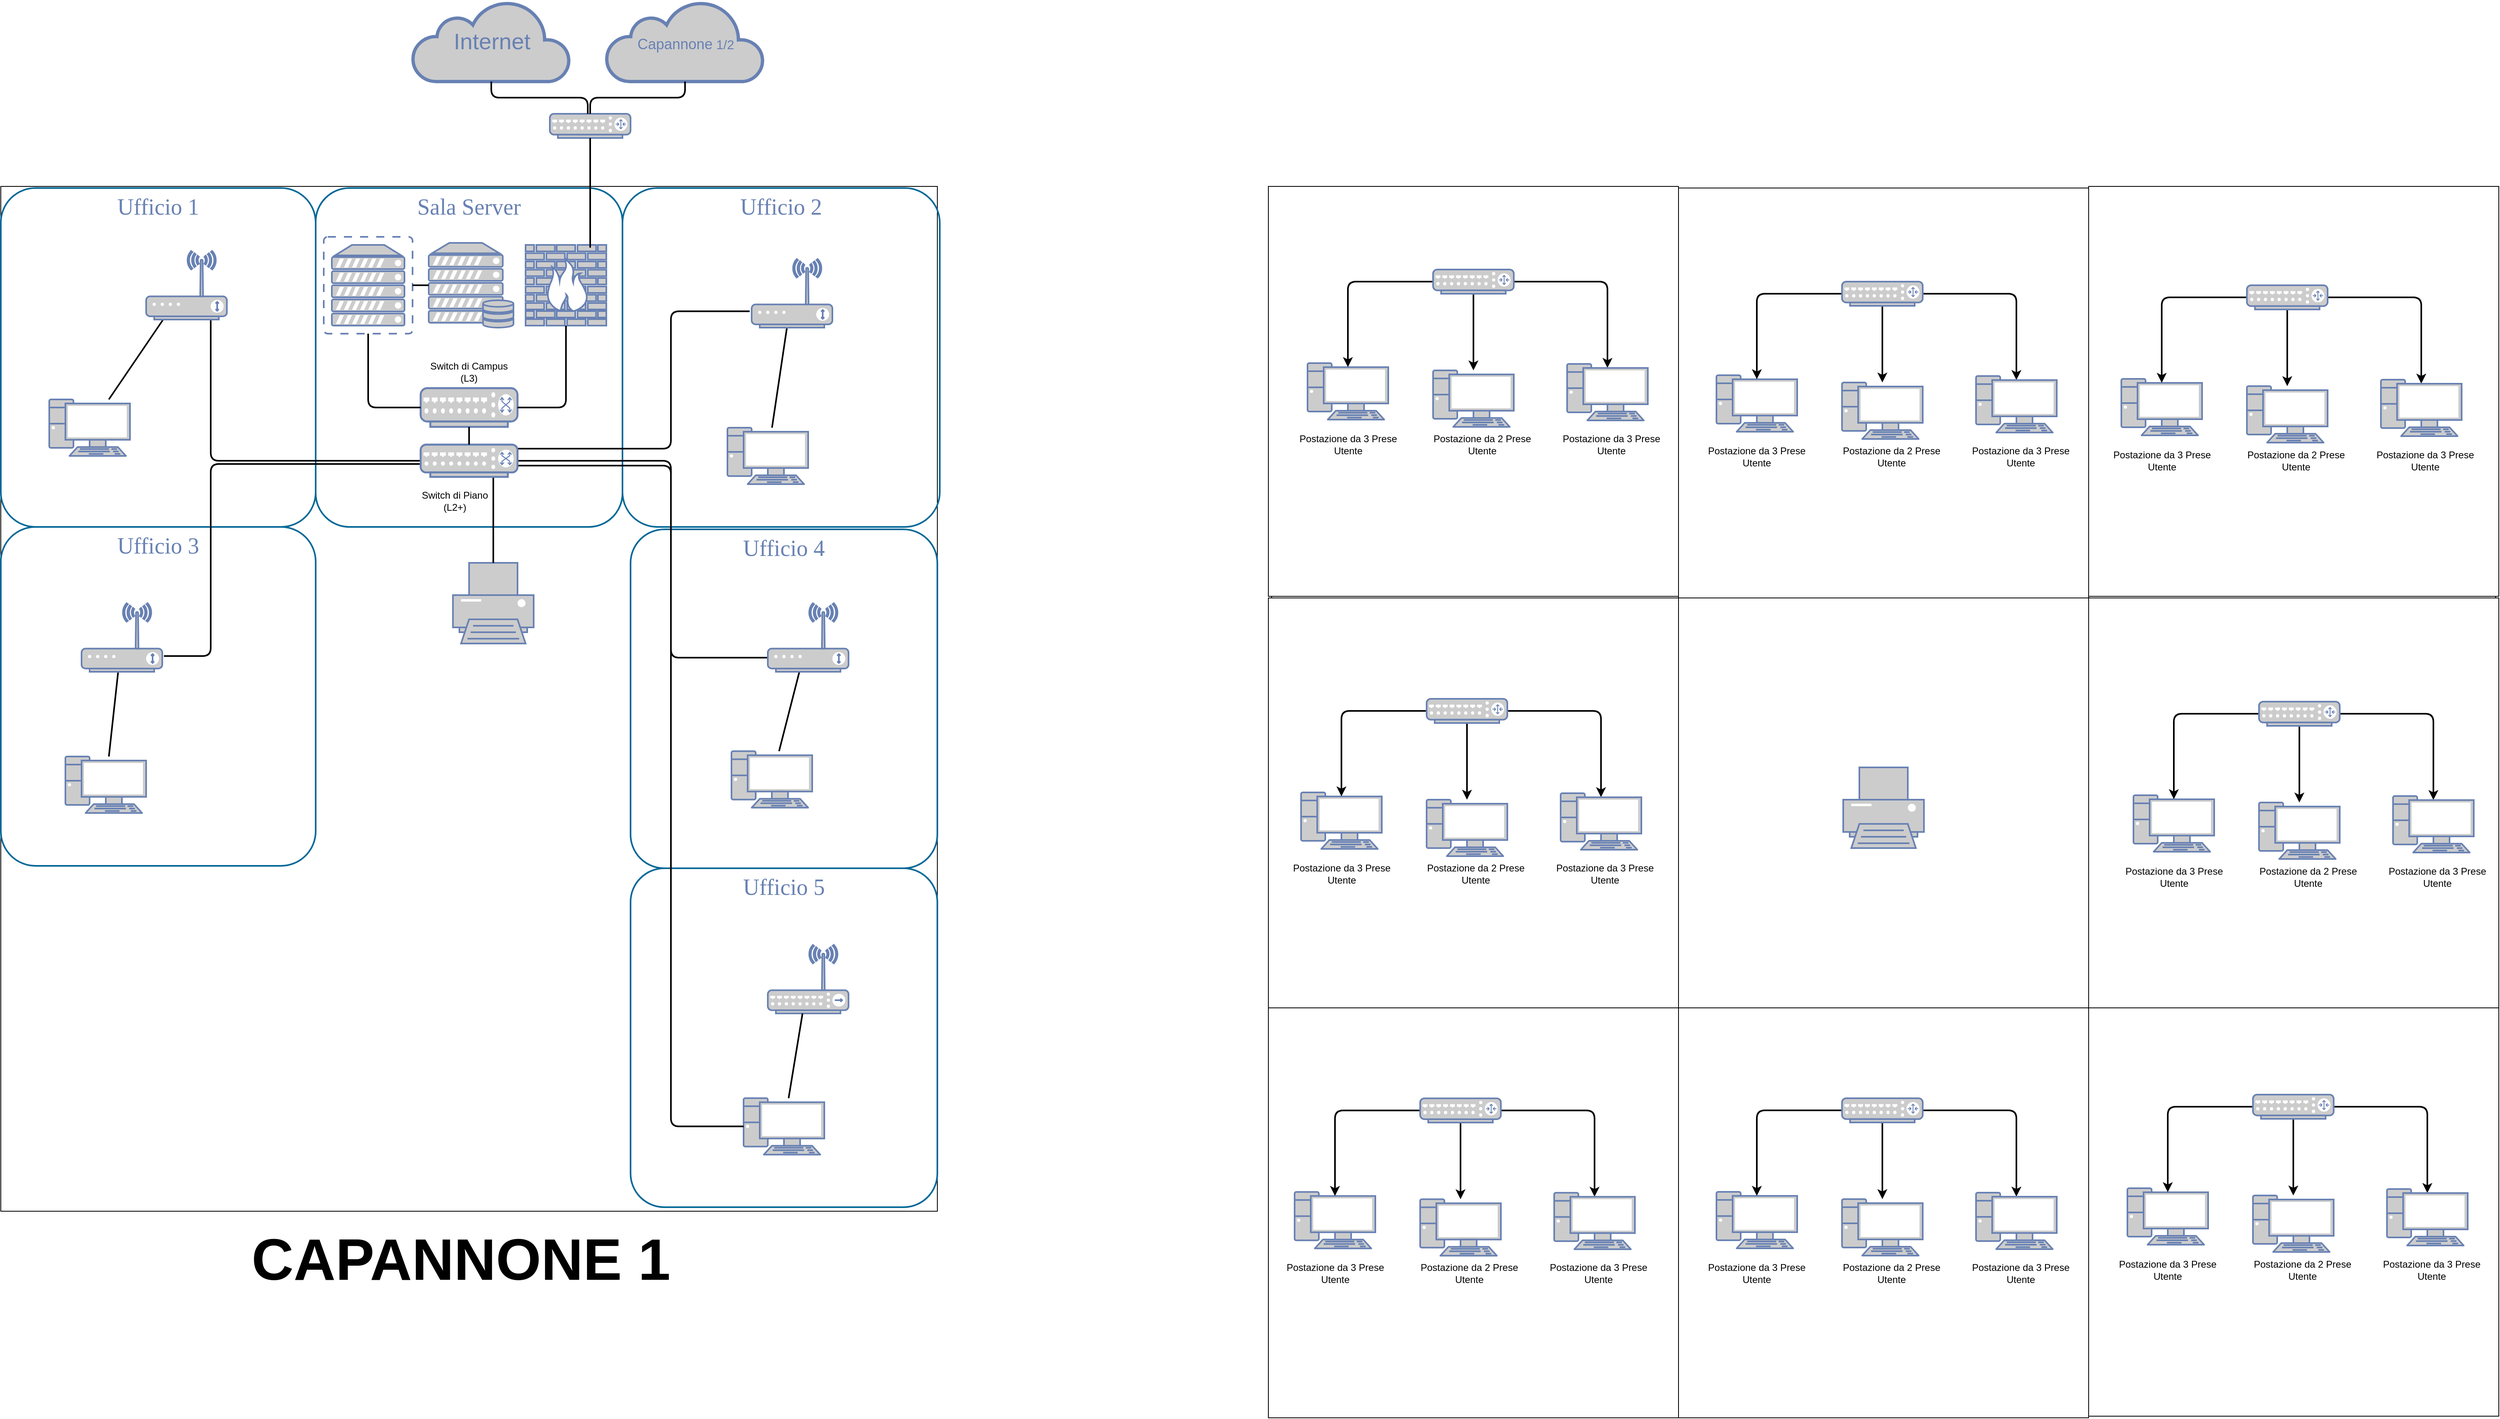 <mxfile version="10.5.9" type="github"><diagram name="Page-1" id="bfe91b75-5d2c-26a0-9c1d-138518896778"><mxGraphModel dx="2740" dy="911" grid="1" gridSize="10" guides="1" tooltips="1" connect="1" arrows="1" fold="1" page="1" pageScale="1" pageWidth="1100" pageHeight="850" background="#ffffff" math="0" shadow="0"><root><mxCell id="0"/><mxCell id="1" parent="0"/><mxCell id="P-UOAwZwg0z3WItUY0yB-83" value="" style="rounded=0;whiteSpace=wrap;html=1;" vertex="1" parent="1"><mxGeometry x="1554" y="462" width="1516" height="1518" as="geometry"/></mxCell><mxCell id="P-UOAwZwg0z3WItUY0yB-87" value="" style="whiteSpace=wrap;html=1;aspect=fixed;" vertex="1" parent="1"><mxGeometry x="1550" y="460" width="508" height="508" as="geometry"/></mxCell><mxCell id="P-UOAwZwg0z3WItUY0yB-88" value="" style="whiteSpace=wrap;html=1;aspect=fixed;" vertex="1" parent="1"><mxGeometry x="2058" y="462" width="508" height="508" as="geometry"/></mxCell><mxCell id="P-UOAwZwg0z3WItUY0yB-89" value="" style="whiteSpace=wrap;html=1;aspect=fixed;" vertex="1" parent="1"><mxGeometry x="1550" y="970" width="508" height="508" as="geometry"/></mxCell><mxCell id="P-UOAwZwg0z3WItUY0yB-91" value="" style="whiteSpace=wrap;html=1;aspect=fixed;" vertex="1" parent="1"><mxGeometry x="1550" y="1478" width="508" height="508" as="geometry"/></mxCell><mxCell id="P-UOAwZwg0z3WItUY0yB-92" value="" style="whiteSpace=wrap;html=1;aspect=fixed;" vertex="1" parent="1"><mxGeometry x="2058" y="1478" width="508" height="508" as="geometry"/></mxCell><mxCell id="P-UOAwZwg0z3WItUY0yB-93" value="" style="whiteSpace=wrap;html=1;aspect=fixed;" vertex="1" parent="1"><mxGeometry x="2566" y="460" width="508" height="508" as="geometry"/></mxCell><mxCell id="P-UOAwZwg0z3WItUY0yB-94" value="" style="whiteSpace=wrap;html=1;aspect=fixed;" vertex="1" parent="1"><mxGeometry x="2566" y="1476" width="508" height="508" as="geometry"/></mxCell><mxCell id="P-UOAwZwg0z3WItUY0yB-95" value="" style="whiteSpace=wrap;html=1;aspect=fixed;" vertex="1" parent="1"><mxGeometry x="2566" y="970" width="508" height="508" as="geometry"/></mxCell><mxCell id="P-UOAwZwg0z3WItUY0yB-81" value="" style="rounded=0;whiteSpace=wrap;html=1;direction=south;" vertex="1" parent="1"><mxGeometry x="-20" y="460" width="1160" height="1270" as="geometry"/></mxCell><mxCell id="7c3789c024ecab99-82" value="&lt;div&gt;Ufficio 5&lt;/div&gt;" style="rounded=1;whiteSpace=wrap;html=1;shadow=0;comic=0;strokeColor=#036897;strokeWidth=2;fillColor=none;fontFamily=Verdana;fontSize=28;fontColor=#6881B3;align=center;arcSize=11;verticalAlign=top;" parent="1" vertex="1"><mxGeometry x="760" y="1305" width="380" height="420" as="geometry"/></mxCell><mxCell id="7c3789c024ecab99-78" value="&lt;div&gt;Ufficio 3&lt;/div&gt;&lt;div&gt;&lt;br&gt;&lt;/div&gt;" style="rounded=1;whiteSpace=wrap;html=1;shadow=0;comic=0;strokeColor=#036897;strokeWidth=2;fillColor=none;fontFamily=Verdana;fontSize=28;fontColor=#6881B3;align=center;arcSize=11;verticalAlign=top;" parent="1" vertex="1"><mxGeometry x="-20" y="882" width="390" height="420" as="geometry"/></mxCell><mxCell id="P-UOAwZwg0z3WItUY0yB-10" value="Sala Server" style="rounded=1;whiteSpace=wrap;html=1;shadow=0;comic=0;strokeColor=#036897;strokeWidth=2;fillColor=none;fontFamily=Verdana;fontSize=28;fontColor=#6881B3;align=center;arcSize=11;verticalAlign=top;" vertex="1" parent="1"><mxGeometry x="370" y="462" width="380" height="420" as="geometry"/></mxCell><mxCell id="7c3789c024ecab99-81" value="Ufficio 4" style="rounded=1;whiteSpace=wrap;html=1;shadow=0;comic=0;strokeColor=#036897;strokeWidth=2;fillColor=none;fontFamily=Verdana;fontSize=28;fontColor=#6881B3;align=center;arcSize=11;verticalAlign=top;" parent="1" vertex="1"><mxGeometry x="760" y="885" width="380" height="420" as="geometry"/></mxCell><mxCell id="7c3789c024ecab99-79" value="&lt;div&gt;Ufficio 2&lt;/div&gt;&lt;div&gt;&lt;br&gt;&lt;/div&gt;" style="rounded=1;whiteSpace=wrap;html=1;shadow=0;comic=0;strokeColor=#036897;strokeWidth=2;fillColor=none;fontFamily=Verdana;fontSize=28;fontColor=#6881B3;align=center;arcSize=11;verticalAlign=top;" parent="1" vertex="1"><mxGeometry x="750" y="462" width="393" height="420" as="geometry"/></mxCell><mxCell id="7c3789c024ecab99-8" value="" style="fontColor=#0066CC;verticalAlign=top;verticalLabelPosition=bottom;labelPosition=center;align=center;html=1;fillColor=#CCCCCC;strokeColor=#6881B3;gradientColor=none;gradientDirection=north;strokeWidth=2;shape=mxgraph.networks.firewall;rounded=0;shadow=0;comic=0;" parent="1" vertex="1"><mxGeometry x="630" y="532.5" width="100" height="100" as="geometry"/></mxCell><mxCell id="7c3789c024ecab99-5" value="" style="fontColor=#0066CC;verticalAlign=top;verticalLabelPosition=bottom;labelPosition=center;align=center;html=1;fillColor=#CCCCCC;strokeColor=#6881B3;gradientColor=none;gradientDirection=north;strokeWidth=2;shape=mxgraph.networks.pc;rounded=0;shadow=0;comic=0;" parent="1" vertex="1"><mxGeometry x="60.0" y="1166.5" width="100" height="70" as="geometry"/></mxCell><mxCell id="7c3789c024ecab99-16" style="edgeStyle=none;html=1;labelBackgroundColor=none;endArrow=none;endFill=0;strokeWidth=2;fontFamily=Verdana;fontSize=15;fontColor=#036897;" parent="1" source="7c3789c024ecab99-5" edge="1"><mxGeometry relative="1" as="geometry"><mxPoint x="125.342" y="1061.5" as="targetPoint"/></mxGeometry></mxCell><mxCell id="7c3789c024ecab99-27" value="" style="fontColor=#0066CC;verticalAlign=top;verticalLabelPosition=bottom;labelPosition=center;align=center;html=1;fillColor=#CCCCCC;strokeColor=#6881B3;gradientColor=none;gradientDirection=north;strokeWidth=2;shape=mxgraph.networks.pc;rounded=0;shadow=0;comic=0;" parent="1" vertex="1"><mxGeometry x="880.0" y="759" width="100" height="70" as="geometry"/></mxCell><mxCell id="7c3789c024ecab99-26" style="edgeStyle=none;html=1;labelBackgroundColor=none;endArrow=none;endFill=0;strokeWidth=2;fontFamily=Verdana;fontSize=15;fontColor=#036897;" parent="1" source="7c3789c024ecab99-27" edge="1"><mxGeometry relative="1" as="geometry"><mxPoint x="953.672" y="635.0" as="targetPoint"/></mxGeometry></mxCell><mxCell id="7c3789c024ecab99-41" value="" style="fontColor=#0066CC;verticalAlign=top;verticalLabelPosition=bottom;labelPosition=center;align=center;html=1;fillColor=#CCCCCC;strokeColor=#6881B3;gradientColor=none;gradientDirection=north;strokeWidth=2;shape=mxgraph.networks.pc;rounded=0;shadow=0;comic=0;" parent="1" vertex="1"><mxGeometry x="885.0" y="1159.912" width="100" height="70" as="geometry"/></mxCell><mxCell id="7c3789c024ecab99-40" style="edgeStyle=none;html=1;labelBackgroundColor=none;endArrow=none;endFill=0;strokeWidth=2;fontFamily=Verdana;fontSize=15;fontColor=#036897;" parent="1" source="7c3789c024ecab99-41" edge="1"><mxGeometry relative="1" as="geometry"><mxPoint x="969.134" y="1061.412" as="targetPoint"/></mxGeometry></mxCell><mxCell id="7c3789c024ecab99-58" value="" style="fontColor=#0066CC;verticalAlign=top;verticalLabelPosition=bottom;labelPosition=center;align=center;html=1;fillColor=#CCCCCC;strokeColor=#6881B3;gradientColor=none;gradientDirection=north;strokeWidth=2;shape=mxgraph.networks.server_storage;rounded=0;shadow=0;comic=0;" parent="1" vertex="1"><mxGeometry x="510" y="530" width="105" height="105" as="geometry"/></mxCell><mxCell id="7c3789c024ecab99-65" value="" style="fontColor=#0066CC;verticalAlign=top;verticalLabelPosition=bottom;labelPosition=center;align=center;html=1;fillColor=#CCCCCC;strokeColor=#6881B3;gradientColor=none;gradientDirection=north;strokeWidth=2;shape=mxgraph.networks.pc;rounded=0;shadow=0;comic=0;" parent="1" vertex="1"><mxGeometry x="900.0" y="1589.912" width="100" height="70" as="geometry"/></mxCell><mxCell id="7c3789c024ecab99-67" value="" style="fontColor=#0066CC;verticalAlign=top;verticalLabelPosition=bottom;labelPosition=center;align=center;html=1;fillColor=#CCCCCC;strokeColor=#6881B3;gradientColor=none;gradientDirection=north;strokeWidth=2;shape=mxgraph.networks.wireless_hub;rounded=0;shadow=0;comic=0;" parent="1" vertex="1"><mxGeometry x="930.0" y="1399.912" width="100" height="85" as="geometry"/></mxCell><mxCell id="7c3789c024ecab99-71" style="edgeStyle=none;html=1;labelBackgroundColor=none;endArrow=none;endFill=0;strokeWidth=2;fontFamily=Verdana;fontSize=15;fontColor=#036897;" parent="1" source="7c3789c024ecab99-65" target="7c3789c024ecab99-67" edge="1"><mxGeometry relative="1" as="geometry"/></mxCell><mxCell id="P-UOAwZwg0z3WItUY0yB-4" value="Ufficio 1" style="rounded=1;whiteSpace=wrap;html=1;shadow=0;comic=0;strokeColor=#036897;strokeWidth=2;fillColor=none;fontFamily=Verdana;fontSize=28;fontColor=#6881B3;align=center;arcSize=11;verticalAlign=top;" vertex="1" parent="1"><mxGeometry x="-20" y="462" width="390" height="420" as="geometry"/></mxCell><mxCell id="P-UOAwZwg0z3WItUY0yB-5" style="edgeStyle=orthogonalEdgeStyle;html=1;labelBackgroundColor=none;endArrow=none;endFill=0;strokeWidth=2;fontFamily=Verdana;fontSize=15;fontColor=#036897;entryX=0;entryY=0.5;entryDx=0;entryDy=0;entryPerimeter=0;" edge="1" parent="1"><mxGeometry relative="1" as="geometry"><mxPoint x="500" y="800" as="targetPoint"/><Array as="points"><mxPoint x="240" y="800"/></Array><mxPoint x="240" y="625" as="sourcePoint"/></mxGeometry></mxCell><mxCell id="P-UOAwZwg0z3WItUY0yB-6" value="" style="fontColor=#0066CC;verticalAlign=top;verticalLabelPosition=bottom;labelPosition=center;align=center;html=1;fillColor=#CCCCCC;strokeColor=#6881B3;gradientColor=none;gradientDirection=north;strokeWidth=2;shape=mxgraph.networks.pc;rounded=0;shadow=0;comic=0;" vertex="1" parent="1"><mxGeometry x="40.0" y="724" width="100" height="70" as="geometry"/></mxCell><mxCell id="P-UOAwZwg0z3WItUY0yB-8" style="edgeStyle=none;html=1;labelBackgroundColor=none;endArrow=none;endFill=0;strokeWidth=2;fontFamily=Verdana;fontSize=15;fontColor=#036897;" edge="1" parent="1" source="P-UOAwZwg0z3WItUY0yB-6"><mxGeometry relative="1" as="geometry"><mxPoint x="181.105" y="625" as="targetPoint"/></mxGeometry></mxCell><mxCell id="P-UOAwZwg0z3WItUY0yB-23" value="" style="fontColor=#0066CC;verticalAlign=top;verticalLabelPosition=bottom;labelPosition=center;align=center;html=1;fillColor=#CCCCCC;strokeColor=#6881B3;gradientColor=none;gradientDirection=north;strokeWidth=2;shape=mxgraph.networks.printer;rounded=0;shadow=0;comic=0;" vertex="1" parent="1"><mxGeometry x="540.0" y="926.5" width="100" height="100" as="geometry"/></mxCell><mxCell id="P-UOAwZwg0z3WItUY0yB-24" style="edgeStyle=orthogonalEdgeStyle;html=1;labelBackgroundColor=none;endArrow=none;endFill=0;strokeWidth=2;fontFamily=Verdana;fontSize=15;fontColor=#036897;entryX=0.9;entryY=1;entryDx=0;entryDy=0;entryPerimeter=0;" edge="1" parent="1" source="P-UOAwZwg0z3WItUY0yB-23"><mxGeometry relative="1" as="geometry"><mxPoint x="590" y="816" as="targetPoint"/></mxGeometry></mxCell><mxCell id="P-UOAwZwg0z3WItUY0yB-29" style="edgeStyle=orthogonalEdgeStyle;html=1;labelBackgroundColor=none;endArrow=none;endFill=0;strokeWidth=2;fontFamily=Verdana;fontSize=15;fontColor=#036897;exitX=1.022;exitY=0.767;exitDx=0;exitDy=0;exitPerimeter=0;" edge="1" parent="1"><mxGeometry relative="1" as="geometry"><mxPoint x="500" y="804" as="targetPoint"/><Array as="points"><mxPoint x="240" y="1042"/><mxPoint x="240" y="804"/></Array><mxPoint x="182" y="1042" as="sourcePoint"/></mxGeometry></mxCell><mxCell id="P-UOAwZwg0z3WItUY0yB-38" value="" style="endArrow=none;html=1;entryX=-0.028;entryY=0.814;entryDx=0;entryDy=0;entryPerimeter=0;exitX=0.999;exitY=0.158;exitDx=0;exitDy=0;exitPerimeter=0;edgeStyle=orthogonalEdgeStyle;strokeWidth=2;" edge="1" parent="1"><mxGeometry width="50" height="50" relative="1" as="geometry"><mxPoint x="600" y="785" as="sourcePoint"/><mxPoint x="907.571" y="614.714" as="targetPoint"/><Array as="points"><mxPoint x="610" y="785"/><mxPoint x="810" y="785"/><mxPoint x="810" y="614"/></Array></mxGeometry></mxCell><mxCell id="P-UOAwZwg0z3WItUY0yB-41" value="" style="endArrow=none;html=1;strokeWidth=2;edgeStyle=orthogonalEdgeStyle;entryX=-0.012;entryY=0.787;entryDx=0;entryDy=0;entryPerimeter=0;jumpSize=7;rounded=1;" edge="1" parent="1" source="P-UOAwZwg0z3WItUY0yB-60"><mxGeometry width="50" height="50" relative="1" as="geometry"><mxPoint x="600" y="800" as="sourcePoint"/><mxPoint x="929.0" y="1044" as="targetPoint"/><Array as="points"><mxPoint x="810" y="800"/><mxPoint x="810" y="1044"/></Array></mxGeometry></mxCell><mxCell id="P-UOAwZwg0z3WItUY0yB-43" value="" style="endArrow=none;html=1;strokeWidth=2;edgeStyle=orthogonalEdgeStyle;entryX=0;entryY=0.5;entryDx=0;entryDy=0;entryPerimeter=0;exitX=1.008;exitY=0.708;exitDx=0;exitDy=0;exitPerimeter=0;" edge="1" parent="1" target="7c3789c024ecab99-65"><mxGeometry width="50" height="50" relative="1" as="geometry"><mxPoint x="600" y="806" as="sourcePoint"/><mxPoint x="880" y="1480" as="targetPoint"/><Array as="points"><mxPoint x="810" y="806"/><mxPoint x="810" y="1625"/></Array></mxGeometry></mxCell><mxCell id="P-UOAwZwg0z3WItUY0yB-44" value="Internet" style="html=1;fillColor=#CCCCCC;strokeColor=#6881B3;gradientColor=none;gradientDirection=north;strokeWidth=2;shape=mxgraph.networks.cloud;fontColor=#6881B3;rounded=0;shadow=0;comic=0;align=center;fontSize=28;" vertex="1" parent="1"><mxGeometry x="490" y="230" width="195" height="100" as="geometry"/></mxCell><mxCell id="P-UOAwZwg0z3WItUY0yB-47" value="" style="fontColor=#0066CC;verticalAlign=top;verticalLabelPosition=bottom;labelPosition=center;align=center;html=1;outlineConnect=0;fillColor=#CCCCCC;strokeColor=#6881B3;gradientColor=none;gradientDirection=north;strokeWidth=2;shape=mxgraph.networks.wireless_modem;" vertex="1" parent="1"><mxGeometry x="160" y="540" width="100" height="85" as="geometry"/></mxCell><mxCell id="P-UOAwZwg0z3WItUY0yB-48" value="" style="fontColor=#0066CC;verticalAlign=top;verticalLabelPosition=bottom;labelPosition=center;align=center;html=1;outlineConnect=0;fillColor=#CCCCCC;strokeColor=#6881B3;gradientColor=none;gradientDirection=north;strokeWidth=2;shape=mxgraph.networks.wireless_modem;" vertex="1" parent="1"><mxGeometry x="80" y="976.5" width="100" height="85" as="geometry"/></mxCell><mxCell id="P-UOAwZwg0z3WItUY0yB-49" value="" style="fontColor=#0066CC;verticalAlign=top;verticalLabelPosition=bottom;labelPosition=center;align=center;html=1;outlineConnect=0;fillColor=#CCCCCC;strokeColor=#6881B3;gradientColor=none;gradientDirection=north;strokeWidth=2;shape=mxgraph.networks.wireless_modem;" vertex="1" parent="1"><mxGeometry x="910" y="550" width="100" height="85" as="geometry"/></mxCell><mxCell id="P-UOAwZwg0z3WItUY0yB-50" value="" style="fontColor=#0066CC;verticalAlign=top;verticalLabelPosition=bottom;labelPosition=center;align=center;html=1;outlineConnect=0;fillColor=#CCCCCC;strokeColor=#6881B3;gradientColor=none;gradientDirection=north;strokeWidth=2;shape=mxgraph.networks.wireless_modem;" vertex="1" parent="1"><mxGeometry x="930" y="976.5" width="100" height="85" as="geometry"/></mxCell><mxCell id="P-UOAwZwg0z3WItUY0yB-51" value="" style="fontColor=#0066CC;verticalAlign=top;verticalLabelPosition=bottom;labelPosition=center;align=center;html=1;outlineConnect=0;fillColor=#CCCCCC;strokeColor=#6881B3;gradientColor=none;gradientDirection=north;strokeWidth=2;shape=mxgraph.networks.router;" vertex="1" parent="1"><mxGeometry x="660" y="370" width="100" height="30" as="geometry"/></mxCell><mxCell id="P-UOAwZwg0z3WItUY0yB-53" value="" style="endArrow=none;html=1;strokeWidth=2;entryX=0.5;entryY=1;entryDx=0;entryDy=0;entryPerimeter=0;edgeStyle=orthogonalEdgeStyle;" edge="1" parent="1" source="P-UOAwZwg0z3WItUY0yB-51" target="P-UOAwZwg0z3WItUY0yB-44"><mxGeometry width="50" height="50" relative="1" as="geometry"><mxPoint x="700" y="380" as="sourcePoint"/><mxPoint x="750" y="330" as="targetPoint"/><Array as="points"><mxPoint x="707" y="350"/></Array></mxGeometry></mxCell><mxCell id="P-UOAwZwg0z3WItUY0yB-54" value="" style="fontColor=#0066CC;verticalAlign=top;verticalLabelPosition=bottom;labelPosition=center;align=center;html=1;outlineConnect=0;fillColor=#CCCCCC;strokeColor=#6881B3;gradientColor=none;gradientDirection=north;strokeWidth=2;shape=mxgraph.networks.switch;" vertex="1" parent="1"><mxGeometry x="500" y="710" width="120" height="48" as="geometry"/></mxCell><mxCell id="P-UOAwZwg0z3WItUY0yB-56" value="" style="fontColor=#0066CC;verticalAlign=top;verticalLabelPosition=bottom;labelPosition=center;align=center;html=1;outlineConnect=0;fillColor=#CCCCCC;strokeColor=#6881B3;gradientColor=none;gradientDirection=north;strokeWidth=2;shape=mxgraph.networks.virtual_server;" vertex="1" parent="1"><mxGeometry x="380" y="522.5" width="110" height="120" as="geometry"/></mxCell><mxCell id="P-UOAwZwg0z3WItUY0yB-60" value="" style="fontColor=#0066CC;verticalAlign=top;verticalLabelPosition=bottom;labelPosition=center;align=center;html=1;outlineConnect=0;fillColor=#CCCCCC;strokeColor=#6881B3;gradientColor=none;gradientDirection=north;strokeWidth=2;shape=mxgraph.networks.switch;" vertex="1" parent="1"><mxGeometry x="500" y="780" width="120" height="40" as="geometry"/></mxCell><mxCell id="P-UOAwZwg0z3WItUY0yB-63" value="" style="endArrow=none;html=1;strokeWidth=2;edgeStyle=orthogonalEdgeStyle;exitX=0;exitY=0.5;exitDx=0;exitDy=0;exitPerimeter=0;" edge="1" parent="1" source="P-UOAwZwg0z3WItUY0yB-54" target="P-UOAwZwg0z3WItUY0yB-56"><mxGeometry width="50" height="50" relative="1" as="geometry"><mxPoint x="440" y="710" as="sourcePoint"/><mxPoint x="490" y="660" as="targetPoint"/></mxGeometry></mxCell><mxCell id="P-UOAwZwg0z3WItUY0yB-66" value="" style="endArrow=none;html=1;strokeWidth=2;exitX=1;exitY=0.5;exitDx=0;exitDy=0;exitPerimeter=0;entryX=0.5;entryY=1;entryDx=0;entryDy=0;entryPerimeter=0;edgeStyle=orthogonalEdgeStyle;" edge="1" parent="1" source="P-UOAwZwg0z3WItUY0yB-54" target="7c3789c024ecab99-8"><mxGeometry width="50" height="50" relative="1" as="geometry"><mxPoint x="680" y="750" as="sourcePoint"/><mxPoint x="730" y="700" as="targetPoint"/></mxGeometry></mxCell><mxCell id="P-UOAwZwg0z3WItUY0yB-67" value="" style="endArrow=none;html=1;strokeWidth=2;entryX=0.5;entryY=1;entryDx=0;entryDy=0;entryPerimeter=0;edgeStyle=orthogonalEdgeStyle;" edge="1" parent="1" target="P-UOAwZwg0z3WItUY0yB-51"><mxGeometry width="50" height="50" relative="1" as="geometry"><mxPoint x="710" y="530" as="sourcePoint"/><mxPoint x="750" y="450" as="targetPoint"/><Array as="points"><mxPoint x="710" y="538"/></Array></mxGeometry></mxCell><mxCell id="P-UOAwZwg0z3WItUY0yB-68" value="" style="endArrow=none;html=1;strokeWidth=2;entryX=0.5;entryY=1;entryDx=0;entryDy=0;entryPerimeter=0;" edge="1" parent="1" target="P-UOAwZwg0z3WItUY0yB-54"><mxGeometry width="50" height="50" relative="1" as="geometry"><mxPoint x="560" y="780" as="sourcePoint"/><mxPoint x="600" y="750" as="targetPoint"/></mxGeometry></mxCell><mxCell id="P-UOAwZwg0z3WItUY0yB-69" value="" style="endArrow=none;html=1;strokeWidth=2;exitX=1;exitY=0.5;exitDx=0;exitDy=0;exitPerimeter=0;entryX=0;entryY=0.5;entryDx=0;entryDy=0;entryPerimeter=0;" edge="1" parent="1" source="P-UOAwZwg0z3WItUY0yB-56" target="7c3789c024ecab99-58"><mxGeometry width="50" height="50" relative="1" as="geometry"><mxPoint x="490" y="720" as="sourcePoint"/><mxPoint x="540" y="670" as="targetPoint"/></mxGeometry></mxCell><mxCell id="P-UOAwZwg0z3WItUY0yB-71" value="Switch di Campus (L3)" style="text;html=1;strokeColor=none;fillColor=none;align=center;verticalAlign=middle;whiteSpace=wrap;rounded=0;" vertex="1" parent="1"><mxGeometry x="505" y="680" width="110" height="20" as="geometry"/></mxCell><mxCell id="P-UOAwZwg0z3WItUY0yB-75" value="&lt;div&gt;Switch di Piano&lt;/div&gt;&lt;div&gt;(L2+)&lt;br&gt;&lt;/div&gt;" style="text;html=1;strokeColor=none;fillColor=none;align=center;verticalAlign=middle;whiteSpace=wrap;rounded=0;" vertex="1" parent="1"><mxGeometry x="495" y="840" width="95" height="20" as="geometry"/></mxCell><mxCell id="P-UOAwZwg0z3WItUY0yB-76" value="&lt;div&gt;&lt;font style=&quot;font-size: 18px&quot;&gt;Capannone&lt;/font&gt;&lt;font size=&quot;3&quot;&gt; 1/2&lt;/font&gt;&lt;br&gt;&lt;/div&gt;" style="html=1;fillColor=#CCCCCC;strokeColor=#6881B3;gradientColor=none;gradientDirection=north;strokeWidth=2;shape=mxgraph.networks.cloud;fontColor=#6881B3;rounded=0;shadow=0;comic=0;align=center;fontSize=28;" vertex="1" parent="1"><mxGeometry x="730" y="230" width="195" height="100" as="geometry"/></mxCell><mxCell id="P-UOAwZwg0z3WItUY0yB-77" value="" style="endArrow=none;html=1;strokeWidth=2;entryX=0.5;entryY=1;entryDx=0;entryDy=0;entryPerimeter=0;edgeStyle=orthogonalEdgeStyle;exitX=0.5;exitY=0;exitDx=0;exitDy=0;exitPerimeter=0;" edge="1" parent="1" target="P-UOAwZwg0z3WItUY0yB-76" source="P-UOAwZwg0z3WItUY0yB-51"><mxGeometry width="50" height="50" relative="1" as="geometry"><mxPoint x="946.952" y="360" as="sourcePoint"/><mxPoint x="990" y="320" as="targetPoint"/><Array as="points"><mxPoint x="710" y="350"/><mxPoint x="827" y="350"/></Array></mxGeometry></mxCell><mxCell id="P-UOAwZwg0z3WItUY0yB-84" value="&lt;font style=&quot;font-size: 72px&quot;&gt;&lt;b&gt;CAPANNONE 1&lt;/b&gt;&lt;/font&gt;" style="text;html=1;strokeColor=none;fillColor=none;align=center;verticalAlign=middle;whiteSpace=wrap;rounded=0;" vertex="1" parent="1"><mxGeometry x="234.5" y="1780" width="630" height="20" as="geometry"/></mxCell><mxCell id="P-UOAwZwg0z3WItUY0yB-96" value="" style="fontColor=#0066CC;verticalAlign=top;verticalLabelPosition=bottom;labelPosition=center;align=center;html=1;fillColor=#CCCCCC;strokeColor=#6881B3;gradientColor=none;gradientDirection=north;strokeWidth=2;shape=mxgraph.networks.printer;rounded=0;shadow=0;comic=0;" vertex="1" parent="1"><mxGeometry x="2262" y="1180" width="100" height="100" as="geometry"/></mxCell><mxCell id="P-UOAwZwg0z3WItUY0yB-97" value="" style="fontColor=#0066CC;verticalAlign=top;verticalLabelPosition=bottom;labelPosition=center;align=center;html=1;fillColor=#CCCCCC;strokeColor=#6881B3;gradientColor=none;gradientDirection=north;strokeWidth=2;shape=mxgraph.networks.pc;rounded=0;shadow=0;comic=0;" vertex="1" parent="1"><mxGeometry x="1598.5" y="679" width="100" height="70" as="geometry"/></mxCell><mxCell id="P-UOAwZwg0z3WItUY0yB-100" style="edgeStyle=orthogonalEdgeStyle;rounded=1;jumpSize=7;orthogonalLoop=1;jettySize=auto;html=1;exitX=0;exitY=0.5;exitDx=0;exitDy=0;exitPerimeter=0;entryX=0.5;entryY=0.07;entryDx=0;entryDy=0;entryPerimeter=0;startArrow=none;startFill=0;strokeWidth=2;" edge="1" parent="1" source="P-UOAwZwg0z3WItUY0yB-99" target="P-UOAwZwg0z3WItUY0yB-97"><mxGeometry relative="1" as="geometry"/></mxCell><mxCell id="P-UOAwZwg0z3WItUY0yB-104" style="edgeStyle=orthogonalEdgeStyle;rounded=1;jumpSize=7;orthogonalLoop=1;jettySize=auto;html=1;startArrow=none;startFill=0;strokeWidth=2;exitX=0.5;exitY=1;exitDx=0;exitDy=0;exitPerimeter=0;" edge="1" parent="1" source="P-UOAwZwg0z3WItUY0yB-99" target="P-UOAwZwg0z3WItUY0yB-103"><mxGeometry relative="1" as="geometry"><mxPoint x="1820" y="593" as="sourcePoint"/><Array as="points"/></mxGeometry></mxCell><mxCell id="P-UOAwZwg0z3WItUY0yB-107" style="edgeStyle=orthogonalEdgeStyle;rounded=1;jumpSize=7;orthogonalLoop=1;jettySize=auto;html=1;exitX=1;exitY=0.5;exitDx=0;exitDy=0;exitPerimeter=0;entryX=0.5;entryY=0.07;entryDx=0;entryDy=0;entryPerimeter=0;startArrow=none;startFill=0;strokeWidth=2;" edge="1" parent="1" source="P-UOAwZwg0z3WItUY0yB-99" target="P-UOAwZwg0z3WItUY0yB-101"><mxGeometry relative="1" as="geometry"/></mxCell><mxCell id="P-UOAwZwg0z3WItUY0yB-99" value="" style="fontColor=#0066CC;verticalAlign=top;verticalLabelPosition=bottom;labelPosition=center;align=center;html=1;outlineConnect=0;fillColor=#CCCCCC;strokeColor=#6881B3;gradientColor=none;gradientDirection=north;strokeWidth=2;shape=mxgraph.networks.router;" vertex="1" parent="1"><mxGeometry x="1754" y="563" width="100" height="30" as="geometry"/></mxCell><mxCell id="P-UOAwZwg0z3WItUY0yB-101" value="" style="fontColor=#0066CC;verticalAlign=top;verticalLabelPosition=bottom;labelPosition=center;align=center;html=1;fillColor=#CCCCCC;strokeColor=#6881B3;gradientColor=none;gradientDirection=north;strokeWidth=2;shape=mxgraph.networks.pc;rounded=0;shadow=0;comic=0;" vertex="1" parent="1"><mxGeometry x="1920.0" y="680" width="100" height="70" as="geometry"/></mxCell><mxCell id="P-UOAwZwg0z3WItUY0yB-103" value="" style="fontColor=#0066CC;verticalAlign=top;verticalLabelPosition=bottom;labelPosition=center;align=center;html=1;outlineConnect=0;fillColor=#CCCCCC;strokeColor=#6881B3;gradientColor=none;gradientDirection=north;strokeWidth=2;shape=mxgraph.networks.pc;" vertex="1" parent="1"><mxGeometry x="1754" y="688" width="100" height="70" as="geometry"/></mxCell><mxCell id="P-UOAwZwg0z3WItUY0yB-108" value="&lt;div&gt;Postazione da 3 Prese Utente&lt;br&gt;&lt;/div&gt;" style="text;html=1;strokeColor=none;fillColor=none;align=center;verticalAlign=middle;whiteSpace=wrap;rounded=0;" vertex="1" parent="1"><mxGeometry x="1583.5" y="770" width="130" height="20" as="geometry"/></mxCell><mxCell id="P-UOAwZwg0z3WItUY0yB-109" value="&lt;div&gt;Postazione da 3 Prese Utente&lt;br&gt;&lt;/div&gt;" style="text;html=1;strokeColor=none;fillColor=none;align=center;verticalAlign=middle;whiteSpace=wrap;rounded=0;" vertex="1" parent="1"><mxGeometry x="1910" y="770" width="130" height="20" as="geometry"/></mxCell><mxCell id="P-UOAwZwg0z3WItUY0yB-110" value="&lt;div&gt;Postazione da 2 Prese Utente&lt;br&gt;&lt;/div&gt;" style="text;html=1;strokeColor=none;fillColor=none;align=center;verticalAlign=middle;whiteSpace=wrap;rounded=0;" vertex="1" parent="1"><mxGeometry x="1750" y="770" width="130" height="20" as="geometry"/></mxCell><mxCell id="P-UOAwZwg0z3WItUY0yB-111" value="" style="fontColor=#0066CC;verticalAlign=top;verticalLabelPosition=bottom;labelPosition=center;align=center;html=1;fillColor=#CCCCCC;strokeColor=#6881B3;gradientColor=none;gradientDirection=north;strokeWidth=2;shape=mxgraph.networks.pc;rounded=0;shadow=0;comic=0;" vertex="1" parent="1"><mxGeometry x="1590.5" y="1211" width="100" height="70" as="geometry"/></mxCell><mxCell id="P-UOAwZwg0z3WItUY0yB-112" style="edgeStyle=orthogonalEdgeStyle;rounded=1;jumpSize=7;orthogonalLoop=1;jettySize=auto;html=1;exitX=0;exitY=0.5;exitDx=0;exitDy=0;exitPerimeter=0;entryX=0.5;entryY=0.07;entryDx=0;entryDy=0;entryPerimeter=0;startArrow=none;startFill=0;strokeWidth=2;" edge="1" parent="1" source="P-UOAwZwg0z3WItUY0yB-115" target="P-UOAwZwg0z3WItUY0yB-111"><mxGeometry relative="1" as="geometry"/></mxCell><mxCell id="P-UOAwZwg0z3WItUY0yB-113" style="edgeStyle=orthogonalEdgeStyle;rounded=1;jumpSize=7;orthogonalLoop=1;jettySize=auto;html=1;startArrow=none;startFill=0;strokeWidth=2;exitX=0.5;exitY=1;exitDx=0;exitDy=0;exitPerimeter=0;" edge="1" parent="1" source="P-UOAwZwg0z3WItUY0yB-115" target="P-UOAwZwg0z3WItUY0yB-117"><mxGeometry relative="1" as="geometry"><mxPoint x="1812" y="1125" as="sourcePoint"/><Array as="points"/></mxGeometry></mxCell><mxCell id="P-UOAwZwg0z3WItUY0yB-114" style="edgeStyle=orthogonalEdgeStyle;rounded=1;jumpSize=7;orthogonalLoop=1;jettySize=auto;html=1;exitX=1;exitY=0.5;exitDx=0;exitDy=0;exitPerimeter=0;entryX=0.5;entryY=0.07;entryDx=0;entryDy=0;entryPerimeter=0;startArrow=none;startFill=0;strokeWidth=2;" edge="1" parent="1" source="P-UOAwZwg0z3WItUY0yB-115" target="P-UOAwZwg0z3WItUY0yB-116"><mxGeometry relative="1" as="geometry"/></mxCell><mxCell id="P-UOAwZwg0z3WItUY0yB-115" value="" style="fontColor=#0066CC;verticalAlign=top;verticalLabelPosition=bottom;labelPosition=center;align=center;html=1;outlineConnect=0;fillColor=#CCCCCC;strokeColor=#6881B3;gradientColor=none;gradientDirection=north;strokeWidth=2;shape=mxgraph.networks.router;" vertex="1" parent="1"><mxGeometry x="1746" y="1095" width="100" height="30" as="geometry"/></mxCell><mxCell id="P-UOAwZwg0z3WItUY0yB-116" value="" style="fontColor=#0066CC;verticalAlign=top;verticalLabelPosition=bottom;labelPosition=center;align=center;html=1;fillColor=#CCCCCC;strokeColor=#6881B3;gradientColor=none;gradientDirection=north;strokeWidth=2;shape=mxgraph.networks.pc;rounded=0;shadow=0;comic=0;" vertex="1" parent="1"><mxGeometry x="1912" y="1212" width="100" height="70" as="geometry"/></mxCell><mxCell id="P-UOAwZwg0z3WItUY0yB-117" value="" style="fontColor=#0066CC;verticalAlign=top;verticalLabelPosition=bottom;labelPosition=center;align=center;html=1;outlineConnect=0;fillColor=#CCCCCC;strokeColor=#6881B3;gradientColor=none;gradientDirection=north;strokeWidth=2;shape=mxgraph.networks.pc;" vertex="1" parent="1"><mxGeometry x="1746" y="1220" width="100" height="70" as="geometry"/></mxCell><mxCell id="P-UOAwZwg0z3WItUY0yB-118" value="&lt;div&gt;Postazione da 3 Prese Utente&lt;br&gt;&lt;/div&gt;" style="text;html=1;strokeColor=none;fillColor=none;align=center;verticalAlign=middle;whiteSpace=wrap;rounded=0;" vertex="1" parent="1"><mxGeometry x="1575.5" y="1302" width="130" height="20" as="geometry"/></mxCell><mxCell id="P-UOAwZwg0z3WItUY0yB-119" value="&lt;div&gt;Postazione da 3 Prese Utente&lt;br&gt;&lt;/div&gt;" style="text;html=1;strokeColor=none;fillColor=none;align=center;verticalAlign=middle;whiteSpace=wrap;rounded=0;" vertex="1" parent="1"><mxGeometry x="1902" y="1302" width="130" height="20" as="geometry"/></mxCell><mxCell id="P-UOAwZwg0z3WItUY0yB-120" value="&lt;div&gt;Postazione da 2 Prese Utente&lt;br&gt;&lt;/div&gt;" style="text;html=1;strokeColor=none;fillColor=none;align=center;verticalAlign=middle;whiteSpace=wrap;rounded=0;" vertex="1" parent="1"><mxGeometry x="1742" y="1302" width="130" height="20" as="geometry"/></mxCell><mxCell id="P-UOAwZwg0z3WItUY0yB-121" value="" style="fontColor=#0066CC;verticalAlign=top;verticalLabelPosition=bottom;labelPosition=center;align=center;html=1;fillColor=#CCCCCC;strokeColor=#6881B3;gradientColor=none;gradientDirection=north;strokeWidth=2;shape=mxgraph.networks.pc;rounded=0;shadow=0;comic=0;" vertex="1" parent="1"><mxGeometry x="1582.5" y="1706.118" width="100" height="70" as="geometry"/></mxCell><mxCell id="P-UOAwZwg0z3WItUY0yB-122" style="edgeStyle=orthogonalEdgeStyle;rounded=1;jumpSize=7;orthogonalLoop=1;jettySize=auto;html=1;exitX=0;exitY=0.5;exitDx=0;exitDy=0;exitPerimeter=0;entryX=0.5;entryY=0.07;entryDx=0;entryDy=0;entryPerimeter=0;startArrow=none;startFill=0;strokeWidth=2;" edge="1" parent="1" source="P-UOAwZwg0z3WItUY0yB-125" target="P-UOAwZwg0z3WItUY0yB-121"><mxGeometry relative="1" as="geometry"/></mxCell><mxCell id="P-UOAwZwg0z3WItUY0yB-123" style="edgeStyle=orthogonalEdgeStyle;rounded=1;jumpSize=7;orthogonalLoop=1;jettySize=auto;html=1;startArrow=none;startFill=0;strokeWidth=2;exitX=0.5;exitY=1;exitDx=0;exitDy=0;exitPerimeter=0;" edge="1" parent="1" source="P-UOAwZwg0z3WItUY0yB-125" target="P-UOAwZwg0z3WItUY0yB-127"><mxGeometry relative="1" as="geometry"><mxPoint x="1804" y="1620.118" as="sourcePoint"/><Array as="points"/></mxGeometry></mxCell><mxCell id="P-UOAwZwg0z3WItUY0yB-124" style="edgeStyle=orthogonalEdgeStyle;rounded=1;jumpSize=7;orthogonalLoop=1;jettySize=auto;html=1;exitX=1;exitY=0.5;exitDx=0;exitDy=0;exitPerimeter=0;entryX=0.5;entryY=0.07;entryDx=0;entryDy=0;entryPerimeter=0;startArrow=none;startFill=0;strokeWidth=2;" edge="1" parent="1" source="P-UOAwZwg0z3WItUY0yB-125" target="P-UOAwZwg0z3WItUY0yB-126"><mxGeometry relative="1" as="geometry"/></mxCell><mxCell id="P-UOAwZwg0z3WItUY0yB-125" value="" style="fontColor=#0066CC;verticalAlign=top;verticalLabelPosition=bottom;labelPosition=center;align=center;html=1;outlineConnect=0;fillColor=#CCCCCC;strokeColor=#6881B3;gradientColor=none;gradientDirection=north;strokeWidth=2;shape=mxgraph.networks.router;" vertex="1" parent="1"><mxGeometry x="1738" y="1590.118" width="100" height="30" as="geometry"/></mxCell><mxCell id="P-UOAwZwg0z3WItUY0yB-126" value="" style="fontColor=#0066CC;verticalAlign=top;verticalLabelPosition=bottom;labelPosition=center;align=center;html=1;fillColor=#CCCCCC;strokeColor=#6881B3;gradientColor=none;gradientDirection=north;strokeWidth=2;shape=mxgraph.networks.pc;rounded=0;shadow=0;comic=0;" vertex="1" parent="1"><mxGeometry x="1904.0" y="1707.118" width="100" height="70" as="geometry"/></mxCell><mxCell id="P-UOAwZwg0z3WItUY0yB-127" value="" style="fontColor=#0066CC;verticalAlign=top;verticalLabelPosition=bottom;labelPosition=center;align=center;html=1;outlineConnect=0;fillColor=#CCCCCC;strokeColor=#6881B3;gradientColor=none;gradientDirection=north;strokeWidth=2;shape=mxgraph.networks.pc;" vertex="1" parent="1"><mxGeometry x="1738" y="1715.118" width="100" height="70" as="geometry"/></mxCell><mxCell id="P-UOAwZwg0z3WItUY0yB-128" value="&lt;div&gt;Postazione da 3 Prese Utente&lt;br&gt;&lt;/div&gt;" style="text;html=1;strokeColor=none;fillColor=none;align=center;verticalAlign=middle;whiteSpace=wrap;rounded=0;" vertex="1" parent="1"><mxGeometry x="1567.5" y="1797.118" width="130" height="20" as="geometry"/></mxCell><mxCell id="P-UOAwZwg0z3WItUY0yB-129" value="&lt;div&gt;Postazione da 3 Prese Utente&lt;br&gt;&lt;/div&gt;" style="text;html=1;strokeColor=none;fillColor=none;align=center;verticalAlign=middle;whiteSpace=wrap;rounded=0;" vertex="1" parent="1"><mxGeometry x="1894" y="1797.118" width="130" height="20" as="geometry"/></mxCell><mxCell id="P-UOAwZwg0z3WItUY0yB-130" value="&lt;div&gt;Postazione da 2 Prese Utente&lt;br&gt;&lt;/div&gt;" style="text;html=1;strokeColor=none;fillColor=none;align=center;verticalAlign=middle;whiteSpace=wrap;rounded=0;" vertex="1" parent="1"><mxGeometry x="1734" y="1797.118" width="130" height="20" as="geometry"/></mxCell><mxCell id="P-UOAwZwg0z3WItUY0yB-131" value="" style="fontColor=#0066CC;verticalAlign=top;verticalLabelPosition=bottom;labelPosition=center;align=center;html=1;fillColor=#CCCCCC;strokeColor=#6881B3;gradientColor=none;gradientDirection=north;strokeWidth=2;shape=mxgraph.networks.pc;rounded=0;shadow=0;comic=0;" vertex="1" parent="1"><mxGeometry x="2105" y="694" width="100" height="70" as="geometry"/></mxCell><mxCell id="P-UOAwZwg0z3WItUY0yB-132" style="edgeStyle=orthogonalEdgeStyle;rounded=1;jumpSize=7;orthogonalLoop=1;jettySize=auto;html=1;exitX=0;exitY=0.5;exitDx=0;exitDy=0;exitPerimeter=0;entryX=0.5;entryY=0.07;entryDx=0;entryDy=0;entryPerimeter=0;startArrow=none;startFill=0;strokeWidth=2;" edge="1" parent="1" source="P-UOAwZwg0z3WItUY0yB-135" target="P-UOAwZwg0z3WItUY0yB-131"><mxGeometry relative="1" as="geometry"/></mxCell><mxCell id="P-UOAwZwg0z3WItUY0yB-133" style="edgeStyle=orthogonalEdgeStyle;rounded=1;jumpSize=7;orthogonalLoop=1;jettySize=auto;html=1;startArrow=none;startFill=0;strokeWidth=2;exitX=0.5;exitY=1;exitDx=0;exitDy=0;exitPerimeter=0;" edge="1" parent="1" source="P-UOAwZwg0z3WItUY0yB-135" target="P-UOAwZwg0z3WItUY0yB-137"><mxGeometry relative="1" as="geometry"><mxPoint x="2326.5" y="608" as="sourcePoint"/><Array as="points"/></mxGeometry></mxCell><mxCell id="P-UOAwZwg0z3WItUY0yB-134" style="edgeStyle=orthogonalEdgeStyle;rounded=1;jumpSize=7;orthogonalLoop=1;jettySize=auto;html=1;exitX=1;exitY=0.5;exitDx=0;exitDy=0;exitPerimeter=0;entryX=0.5;entryY=0.07;entryDx=0;entryDy=0;entryPerimeter=0;startArrow=none;startFill=0;strokeWidth=2;" edge="1" parent="1" source="P-UOAwZwg0z3WItUY0yB-135" target="P-UOAwZwg0z3WItUY0yB-136"><mxGeometry relative="1" as="geometry"/></mxCell><mxCell id="P-UOAwZwg0z3WItUY0yB-135" value="" style="fontColor=#0066CC;verticalAlign=top;verticalLabelPosition=bottom;labelPosition=center;align=center;html=1;outlineConnect=0;fillColor=#CCCCCC;strokeColor=#6881B3;gradientColor=none;gradientDirection=north;strokeWidth=2;shape=mxgraph.networks.router;" vertex="1" parent="1"><mxGeometry x="2260.5" y="578" width="100" height="30" as="geometry"/></mxCell><mxCell id="P-UOAwZwg0z3WItUY0yB-136" value="" style="fontColor=#0066CC;verticalAlign=top;verticalLabelPosition=bottom;labelPosition=center;align=center;html=1;fillColor=#CCCCCC;strokeColor=#6881B3;gradientColor=none;gradientDirection=north;strokeWidth=2;shape=mxgraph.networks.pc;rounded=0;shadow=0;comic=0;" vertex="1" parent="1"><mxGeometry x="2426.5" y="695" width="100" height="70" as="geometry"/></mxCell><mxCell id="P-UOAwZwg0z3WItUY0yB-137" value="" style="fontColor=#0066CC;verticalAlign=top;verticalLabelPosition=bottom;labelPosition=center;align=center;html=1;outlineConnect=0;fillColor=#CCCCCC;strokeColor=#6881B3;gradientColor=none;gradientDirection=north;strokeWidth=2;shape=mxgraph.networks.pc;" vertex="1" parent="1"><mxGeometry x="2260.5" y="703" width="100" height="70" as="geometry"/></mxCell><mxCell id="P-UOAwZwg0z3WItUY0yB-138" value="&lt;div&gt;Postazione da 3 Prese Utente&lt;br&gt;&lt;/div&gt;" style="text;html=1;strokeColor=none;fillColor=none;align=center;verticalAlign=middle;whiteSpace=wrap;rounded=0;" vertex="1" parent="1"><mxGeometry x="2090" y="785" width="130" height="20" as="geometry"/></mxCell><mxCell id="P-UOAwZwg0z3WItUY0yB-139" value="&lt;div&gt;Postazione da 3 Prese Utente&lt;br&gt;&lt;/div&gt;" style="text;html=1;strokeColor=none;fillColor=none;align=center;verticalAlign=middle;whiteSpace=wrap;rounded=0;" vertex="1" parent="1"><mxGeometry x="2416.5" y="785" width="130" height="20" as="geometry"/></mxCell><mxCell id="P-UOAwZwg0z3WItUY0yB-140" value="&lt;div&gt;Postazione da 2 Prese Utente&lt;br&gt;&lt;/div&gt;" style="text;html=1;strokeColor=none;fillColor=none;align=center;verticalAlign=middle;whiteSpace=wrap;rounded=0;" vertex="1" parent="1"><mxGeometry x="2256.5" y="785" width="130" height="20" as="geometry"/></mxCell><mxCell id="P-UOAwZwg0z3WItUY0yB-141" value="" style="fontColor=#0066CC;verticalAlign=top;verticalLabelPosition=bottom;labelPosition=center;align=center;html=1;fillColor=#CCCCCC;strokeColor=#6881B3;gradientColor=none;gradientDirection=north;strokeWidth=2;shape=mxgraph.networks.pc;rounded=0;shadow=0;comic=0;" vertex="1" parent="1"><mxGeometry x="2606.5" y="698.5" width="100" height="70" as="geometry"/></mxCell><mxCell id="P-UOAwZwg0z3WItUY0yB-142" style="edgeStyle=orthogonalEdgeStyle;rounded=1;jumpSize=7;orthogonalLoop=1;jettySize=auto;html=1;exitX=0;exitY=0.5;exitDx=0;exitDy=0;exitPerimeter=0;entryX=0.5;entryY=0.07;entryDx=0;entryDy=0;entryPerimeter=0;startArrow=none;startFill=0;strokeWidth=2;" edge="1" parent="1" source="P-UOAwZwg0z3WItUY0yB-145" target="P-UOAwZwg0z3WItUY0yB-141"><mxGeometry relative="1" as="geometry"/></mxCell><mxCell id="P-UOAwZwg0z3WItUY0yB-143" style="edgeStyle=orthogonalEdgeStyle;rounded=1;jumpSize=7;orthogonalLoop=1;jettySize=auto;html=1;startArrow=none;startFill=0;strokeWidth=2;exitX=0.5;exitY=1;exitDx=0;exitDy=0;exitPerimeter=0;" edge="1" parent="1" source="P-UOAwZwg0z3WItUY0yB-145" target="P-UOAwZwg0z3WItUY0yB-147"><mxGeometry relative="1" as="geometry"><mxPoint x="2828" y="612.5" as="sourcePoint"/><Array as="points"/></mxGeometry></mxCell><mxCell id="P-UOAwZwg0z3WItUY0yB-144" style="edgeStyle=orthogonalEdgeStyle;rounded=1;jumpSize=7;orthogonalLoop=1;jettySize=auto;html=1;exitX=1;exitY=0.5;exitDx=0;exitDy=0;exitPerimeter=0;entryX=0.5;entryY=0.07;entryDx=0;entryDy=0;entryPerimeter=0;startArrow=none;startFill=0;strokeWidth=2;" edge="1" parent="1" source="P-UOAwZwg0z3WItUY0yB-145" target="P-UOAwZwg0z3WItUY0yB-146"><mxGeometry relative="1" as="geometry"/></mxCell><mxCell id="P-UOAwZwg0z3WItUY0yB-145" value="" style="fontColor=#0066CC;verticalAlign=top;verticalLabelPosition=bottom;labelPosition=center;align=center;html=1;outlineConnect=0;fillColor=#CCCCCC;strokeColor=#6881B3;gradientColor=none;gradientDirection=north;strokeWidth=2;shape=mxgraph.networks.router;" vertex="1" parent="1"><mxGeometry x="2762" y="582.5" width="100" height="30" as="geometry"/></mxCell><mxCell id="P-UOAwZwg0z3WItUY0yB-146" value="" style="fontColor=#0066CC;verticalAlign=top;verticalLabelPosition=bottom;labelPosition=center;align=center;html=1;fillColor=#CCCCCC;strokeColor=#6881B3;gradientColor=none;gradientDirection=north;strokeWidth=2;shape=mxgraph.networks.pc;rounded=0;shadow=0;comic=0;" vertex="1" parent="1"><mxGeometry x="2928" y="699.5" width="100" height="70" as="geometry"/></mxCell><mxCell id="P-UOAwZwg0z3WItUY0yB-147" value="" style="fontColor=#0066CC;verticalAlign=top;verticalLabelPosition=bottom;labelPosition=center;align=center;html=1;outlineConnect=0;fillColor=#CCCCCC;strokeColor=#6881B3;gradientColor=none;gradientDirection=north;strokeWidth=2;shape=mxgraph.networks.pc;" vertex="1" parent="1"><mxGeometry x="2762" y="707.5" width="100" height="70" as="geometry"/></mxCell><mxCell id="P-UOAwZwg0z3WItUY0yB-148" value="&lt;div&gt;Postazione da 3 Prese Utente&lt;br&gt;&lt;/div&gt;" style="text;html=1;strokeColor=none;fillColor=none;align=center;verticalAlign=middle;whiteSpace=wrap;rounded=0;" vertex="1" parent="1"><mxGeometry x="2591.5" y="789.5" width="130" height="20" as="geometry"/></mxCell><mxCell id="P-UOAwZwg0z3WItUY0yB-149" value="&lt;div&gt;Postazione da 3 Prese Utente&lt;br&gt;&lt;/div&gt;" style="text;html=1;strokeColor=none;fillColor=none;align=center;verticalAlign=middle;whiteSpace=wrap;rounded=0;" vertex="1" parent="1"><mxGeometry x="2918" y="789.5" width="130" height="20" as="geometry"/></mxCell><mxCell id="P-UOAwZwg0z3WItUY0yB-150" value="&lt;div&gt;Postazione da 2 Prese Utente&lt;br&gt;&lt;/div&gt;" style="text;html=1;strokeColor=none;fillColor=none;align=center;verticalAlign=middle;whiteSpace=wrap;rounded=0;" vertex="1" parent="1"><mxGeometry x="2758" y="789.5" width="130" height="20" as="geometry"/></mxCell><mxCell id="P-UOAwZwg0z3WItUY0yB-151" value="" style="fontColor=#0066CC;verticalAlign=top;verticalLabelPosition=bottom;labelPosition=center;align=center;html=1;fillColor=#CCCCCC;strokeColor=#6881B3;gradientColor=none;gradientDirection=north;strokeWidth=2;shape=mxgraph.networks.pc;rounded=0;shadow=0;comic=0;" vertex="1" parent="1"><mxGeometry x="2621.5" y="1214.5" width="100" height="70" as="geometry"/></mxCell><mxCell id="P-UOAwZwg0z3WItUY0yB-152" style="edgeStyle=orthogonalEdgeStyle;rounded=1;jumpSize=7;orthogonalLoop=1;jettySize=auto;html=1;exitX=0;exitY=0.5;exitDx=0;exitDy=0;exitPerimeter=0;entryX=0.5;entryY=0.07;entryDx=0;entryDy=0;entryPerimeter=0;startArrow=none;startFill=0;strokeWidth=2;" edge="1" parent="1" source="P-UOAwZwg0z3WItUY0yB-155" target="P-UOAwZwg0z3WItUY0yB-151"><mxGeometry relative="1" as="geometry"/></mxCell><mxCell id="P-UOAwZwg0z3WItUY0yB-153" style="edgeStyle=orthogonalEdgeStyle;rounded=1;jumpSize=7;orthogonalLoop=1;jettySize=auto;html=1;startArrow=none;startFill=0;strokeWidth=2;exitX=0.5;exitY=1;exitDx=0;exitDy=0;exitPerimeter=0;" edge="1" parent="1" source="P-UOAwZwg0z3WItUY0yB-155" target="P-UOAwZwg0z3WItUY0yB-157"><mxGeometry relative="1" as="geometry"><mxPoint x="2843" y="1128.5" as="sourcePoint"/><Array as="points"/></mxGeometry></mxCell><mxCell id="P-UOAwZwg0z3WItUY0yB-154" style="edgeStyle=orthogonalEdgeStyle;rounded=1;jumpSize=7;orthogonalLoop=1;jettySize=auto;html=1;exitX=1;exitY=0.5;exitDx=0;exitDy=0;exitPerimeter=0;entryX=0.5;entryY=0.07;entryDx=0;entryDy=0;entryPerimeter=0;startArrow=none;startFill=0;strokeWidth=2;" edge="1" parent="1" source="P-UOAwZwg0z3WItUY0yB-155" target="P-UOAwZwg0z3WItUY0yB-156"><mxGeometry relative="1" as="geometry"/></mxCell><mxCell id="P-UOAwZwg0z3WItUY0yB-155" value="" style="fontColor=#0066CC;verticalAlign=top;verticalLabelPosition=bottom;labelPosition=center;align=center;html=1;outlineConnect=0;fillColor=#CCCCCC;strokeColor=#6881B3;gradientColor=none;gradientDirection=north;strokeWidth=2;shape=mxgraph.networks.router;" vertex="1" parent="1"><mxGeometry x="2777" y="1098.5" width="100" height="30" as="geometry"/></mxCell><mxCell id="P-UOAwZwg0z3WItUY0yB-156" value="" style="fontColor=#0066CC;verticalAlign=top;verticalLabelPosition=bottom;labelPosition=center;align=center;html=1;fillColor=#CCCCCC;strokeColor=#6881B3;gradientColor=none;gradientDirection=north;strokeWidth=2;shape=mxgraph.networks.pc;rounded=0;shadow=0;comic=0;" vertex="1" parent="1"><mxGeometry x="2943" y="1215.5" width="100" height="70" as="geometry"/></mxCell><mxCell id="P-UOAwZwg0z3WItUY0yB-157" value="" style="fontColor=#0066CC;verticalAlign=top;verticalLabelPosition=bottom;labelPosition=center;align=center;html=1;outlineConnect=0;fillColor=#CCCCCC;strokeColor=#6881B3;gradientColor=none;gradientDirection=north;strokeWidth=2;shape=mxgraph.networks.pc;" vertex="1" parent="1"><mxGeometry x="2777" y="1223.5" width="100" height="70" as="geometry"/></mxCell><mxCell id="P-UOAwZwg0z3WItUY0yB-158" value="&lt;div&gt;Postazione da 3 Prese Utente&lt;br&gt;&lt;/div&gt;" style="text;html=1;strokeColor=none;fillColor=none;align=center;verticalAlign=middle;whiteSpace=wrap;rounded=0;" vertex="1" parent="1"><mxGeometry x="2606.5" y="1305.5" width="130" height="20" as="geometry"/></mxCell><mxCell id="P-UOAwZwg0z3WItUY0yB-159" value="&lt;div&gt;Postazione da 3 Prese Utente&lt;br&gt;&lt;/div&gt;" style="text;html=1;strokeColor=none;fillColor=none;align=center;verticalAlign=middle;whiteSpace=wrap;rounded=0;" vertex="1" parent="1"><mxGeometry x="2933" y="1305.5" width="130" height="20" as="geometry"/></mxCell><mxCell id="P-UOAwZwg0z3WItUY0yB-160" value="&lt;div&gt;Postazione da 2 Prese Utente&lt;br&gt;&lt;/div&gt;" style="text;html=1;strokeColor=none;fillColor=none;align=center;verticalAlign=middle;whiteSpace=wrap;rounded=0;" vertex="1" parent="1"><mxGeometry x="2773" y="1305.5" width="130" height="20" as="geometry"/></mxCell><mxCell id="P-UOAwZwg0z3WItUY0yB-161" value="" style="fontColor=#0066CC;verticalAlign=top;verticalLabelPosition=bottom;labelPosition=center;align=center;html=1;fillColor=#CCCCCC;strokeColor=#6881B3;gradientColor=none;gradientDirection=north;strokeWidth=2;shape=mxgraph.networks.pc;rounded=0;shadow=0;comic=0;" vertex="1" parent="1"><mxGeometry x="2614" y="1701.5" width="100" height="70" as="geometry"/></mxCell><mxCell id="P-UOAwZwg0z3WItUY0yB-162" style="edgeStyle=orthogonalEdgeStyle;rounded=1;jumpSize=7;orthogonalLoop=1;jettySize=auto;html=1;exitX=0;exitY=0.5;exitDx=0;exitDy=0;exitPerimeter=0;entryX=0.5;entryY=0.07;entryDx=0;entryDy=0;entryPerimeter=0;startArrow=none;startFill=0;strokeWidth=2;" edge="1" parent="1" source="P-UOAwZwg0z3WItUY0yB-165" target="P-UOAwZwg0z3WItUY0yB-161"><mxGeometry relative="1" as="geometry"/></mxCell><mxCell id="P-UOAwZwg0z3WItUY0yB-163" style="edgeStyle=orthogonalEdgeStyle;rounded=1;jumpSize=7;orthogonalLoop=1;jettySize=auto;html=1;startArrow=none;startFill=0;strokeWidth=2;exitX=0.5;exitY=1;exitDx=0;exitDy=0;exitPerimeter=0;" edge="1" parent="1" source="P-UOAwZwg0z3WItUY0yB-165" target="P-UOAwZwg0z3WItUY0yB-167"><mxGeometry relative="1" as="geometry"><mxPoint x="2835.5" y="1615.5" as="sourcePoint"/><Array as="points"/></mxGeometry></mxCell><mxCell id="P-UOAwZwg0z3WItUY0yB-164" style="edgeStyle=orthogonalEdgeStyle;rounded=1;jumpSize=7;orthogonalLoop=1;jettySize=auto;html=1;exitX=1;exitY=0.5;exitDx=0;exitDy=0;exitPerimeter=0;entryX=0.5;entryY=0.07;entryDx=0;entryDy=0;entryPerimeter=0;startArrow=none;startFill=0;strokeWidth=2;" edge="1" parent="1" source="P-UOAwZwg0z3WItUY0yB-165" target="P-UOAwZwg0z3WItUY0yB-166"><mxGeometry relative="1" as="geometry"/></mxCell><mxCell id="P-UOAwZwg0z3WItUY0yB-165" value="" style="fontColor=#0066CC;verticalAlign=top;verticalLabelPosition=bottom;labelPosition=center;align=center;html=1;outlineConnect=0;fillColor=#CCCCCC;strokeColor=#6881B3;gradientColor=none;gradientDirection=north;strokeWidth=2;shape=mxgraph.networks.router;" vertex="1" parent="1"><mxGeometry x="2769.5" y="1585.5" width="100" height="30" as="geometry"/></mxCell><mxCell id="P-UOAwZwg0z3WItUY0yB-166" value="" style="fontColor=#0066CC;verticalAlign=top;verticalLabelPosition=bottom;labelPosition=center;align=center;html=1;fillColor=#CCCCCC;strokeColor=#6881B3;gradientColor=none;gradientDirection=north;strokeWidth=2;shape=mxgraph.networks.pc;rounded=0;shadow=0;comic=0;" vertex="1" parent="1"><mxGeometry x="2935.5" y="1702.5" width="100" height="70" as="geometry"/></mxCell><mxCell id="P-UOAwZwg0z3WItUY0yB-167" value="" style="fontColor=#0066CC;verticalAlign=top;verticalLabelPosition=bottom;labelPosition=center;align=center;html=1;outlineConnect=0;fillColor=#CCCCCC;strokeColor=#6881B3;gradientColor=none;gradientDirection=north;strokeWidth=2;shape=mxgraph.networks.pc;" vertex="1" parent="1"><mxGeometry x="2769.5" y="1710.5" width="100" height="70" as="geometry"/></mxCell><mxCell id="P-UOAwZwg0z3WItUY0yB-168" value="&lt;div&gt;Postazione da 3 Prese Utente&lt;br&gt;&lt;/div&gt;" style="text;html=1;strokeColor=none;fillColor=none;align=center;verticalAlign=middle;whiteSpace=wrap;rounded=0;" vertex="1" parent="1"><mxGeometry x="2599" y="1792.5" width="130" height="20" as="geometry"/></mxCell><mxCell id="P-UOAwZwg0z3WItUY0yB-169" value="&lt;div&gt;Postazione da 3 Prese Utente&lt;br&gt;&lt;/div&gt;" style="text;html=1;strokeColor=none;fillColor=none;align=center;verticalAlign=middle;whiteSpace=wrap;rounded=0;" vertex="1" parent="1"><mxGeometry x="2925.5" y="1792.5" width="130" height="20" as="geometry"/></mxCell><mxCell id="P-UOAwZwg0z3WItUY0yB-170" value="&lt;div&gt;Postazione da 2 Prese Utente&lt;br&gt;&lt;/div&gt;" style="text;html=1;strokeColor=none;fillColor=none;align=center;verticalAlign=middle;whiteSpace=wrap;rounded=0;" vertex="1" parent="1"><mxGeometry x="2765.5" y="1792.5" width="130" height="20" as="geometry"/></mxCell><mxCell id="P-UOAwZwg0z3WItUY0yB-171" value="" style="fontColor=#0066CC;verticalAlign=top;verticalLabelPosition=bottom;labelPosition=center;align=center;html=1;fillColor=#CCCCCC;strokeColor=#6881B3;gradientColor=none;gradientDirection=north;strokeWidth=2;shape=mxgraph.networks.pc;rounded=0;shadow=0;comic=0;" vertex="1" parent="1"><mxGeometry x="2105" y="1706" width="100" height="70" as="geometry"/></mxCell><mxCell id="P-UOAwZwg0z3WItUY0yB-172" style="edgeStyle=orthogonalEdgeStyle;rounded=1;jumpSize=7;orthogonalLoop=1;jettySize=auto;html=1;exitX=0;exitY=0.5;exitDx=0;exitDy=0;exitPerimeter=0;entryX=0.5;entryY=0.07;entryDx=0;entryDy=0;entryPerimeter=0;startArrow=none;startFill=0;strokeWidth=2;" edge="1" parent="1" source="P-UOAwZwg0z3WItUY0yB-175" target="P-UOAwZwg0z3WItUY0yB-171"><mxGeometry relative="1" as="geometry"/></mxCell><mxCell id="P-UOAwZwg0z3WItUY0yB-173" style="edgeStyle=orthogonalEdgeStyle;rounded=1;jumpSize=7;orthogonalLoop=1;jettySize=auto;html=1;startArrow=none;startFill=0;strokeWidth=2;exitX=0.5;exitY=1;exitDx=0;exitDy=0;exitPerimeter=0;" edge="1" parent="1" source="P-UOAwZwg0z3WItUY0yB-175" target="P-UOAwZwg0z3WItUY0yB-177"><mxGeometry relative="1" as="geometry"><mxPoint x="2326.5" y="1620" as="sourcePoint"/><Array as="points"/></mxGeometry></mxCell><mxCell id="P-UOAwZwg0z3WItUY0yB-174" style="edgeStyle=orthogonalEdgeStyle;rounded=1;jumpSize=7;orthogonalLoop=1;jettySize=auto;html=1;exitX=1;exitY=0.5;exitDx=0;exitDy=0;exitPerimeter=0;entryX=0.5;entryY=0.07;entryDx=0;entryDy=0;entryPerimeter=0;startArrow=none;startFill=0;strokeWidth=2;" edge="1" parent="1" source="P-UOAwZwg0z3WItUY0yB-175" target="P-UOAwZwg0z3WItUY0yB-176"><mxGeometry relative="1" as="geometry"/></mxCell><mxCell id="P-UOAwZwg0z3WItUY0yB-175" value="" style="fontColor=#0066CC;verticalAlign=top;verticalLabelPosition=bottom;labelPosition=center;align=center;html=1;outlineConnect=0;fillColor=#CCCCCC;strokeColor=#6881B3;gradientColor=none;gradientDirection=north;strokeWidth=2;shape=mxgraph.networks.router;" vertex="1" parent="1"><mxGeometry x="2260.5" y="1590" width="100" height="30" as="geometry"/></mxCell><mxCell id="P-UOAwZwg0z3WItUY0yB-176" value="" style="fontColor=#0066CC;verticalAlign=top;verticalLabelPosition=bottom;labelPosition=center;align=center;html=1;fillColor=#CCCCCC;strokeColor=#6881B3;gradientColor=none;gradientDirection=north;strokeWidth=2;shape=mxgraph.networks.pc;rounded=0;shadow=0;comic=0;" vertex="1" parent="1"><mxGeometry x="2426.5" y="1707" width="100" height="70" as="geometry"/></mxCell><mxCell id="P-UOAwZwg0z3WItUY0yB-177" value="" style="fontColor=#0066CC;verticalAlign=top;verticalLabelPosition=bottom;labelPosition=center;align=center;html=1;outlineConnect=0;fillColor=#CCCCCC;strokeColor=#6881B3;gradientColor=none;gradientDirection=north;strokeWidth=2;shape=mxgraph.networks.pc;" vertex="1" parent="1"><mxGeometry x="2260.5" y="1715" width="100" height="70" as="geometry"/></mxCell><mxCell id="P-UOAwZwg0z3WItUY0yB-178" value="&lt;div&gt;Postazione da 3 Prese Utente&lt;br&gt;&lt;/div&gt;" style="text;html=1;strokeColor=none;fillColor=none;align=center;verticalAlign=middle;whiteSpace=wrap;rounded=0;" vertex="1" parent="1"><mxGeometry x="2090" y="1797" width="130" height="20" as="geometry"/></mxCell><mxCell id="P-UOAwZwg0z3WItUY0yB-179" value="&lt;div&gt;Postazione da 3 Prese Utente&lt;br&gt;&lt;/div&gt;" style="text;html=1;strokeColor=none;fillColor=none;align=center;verticalAlign=middle;whiteSpace=wrap;rounded=0;" vertex="1" parent="1"><mxGeometry x="2416.5" y="1797" width="130" height="20" as="geometry"/></mxCell><mxCell id="P-UOAwZwg0z3WItUY0yB-180" value="&lt;div&gt;Postazione da 2 Prese Utente&lt;br&gt;&lt;/div&gt;" style="text;html=1;strokeColor=none;fillColor=none;align=center;verticalAlign=middle;whiteSpace=wrap;rounded=0;" vertex="1" parent="1"><mxGeometry x="2256.5" y="1797" width="130" height="20" as="geometry"/></mxCell></root></mxGraphModel></diagram></mxfile>